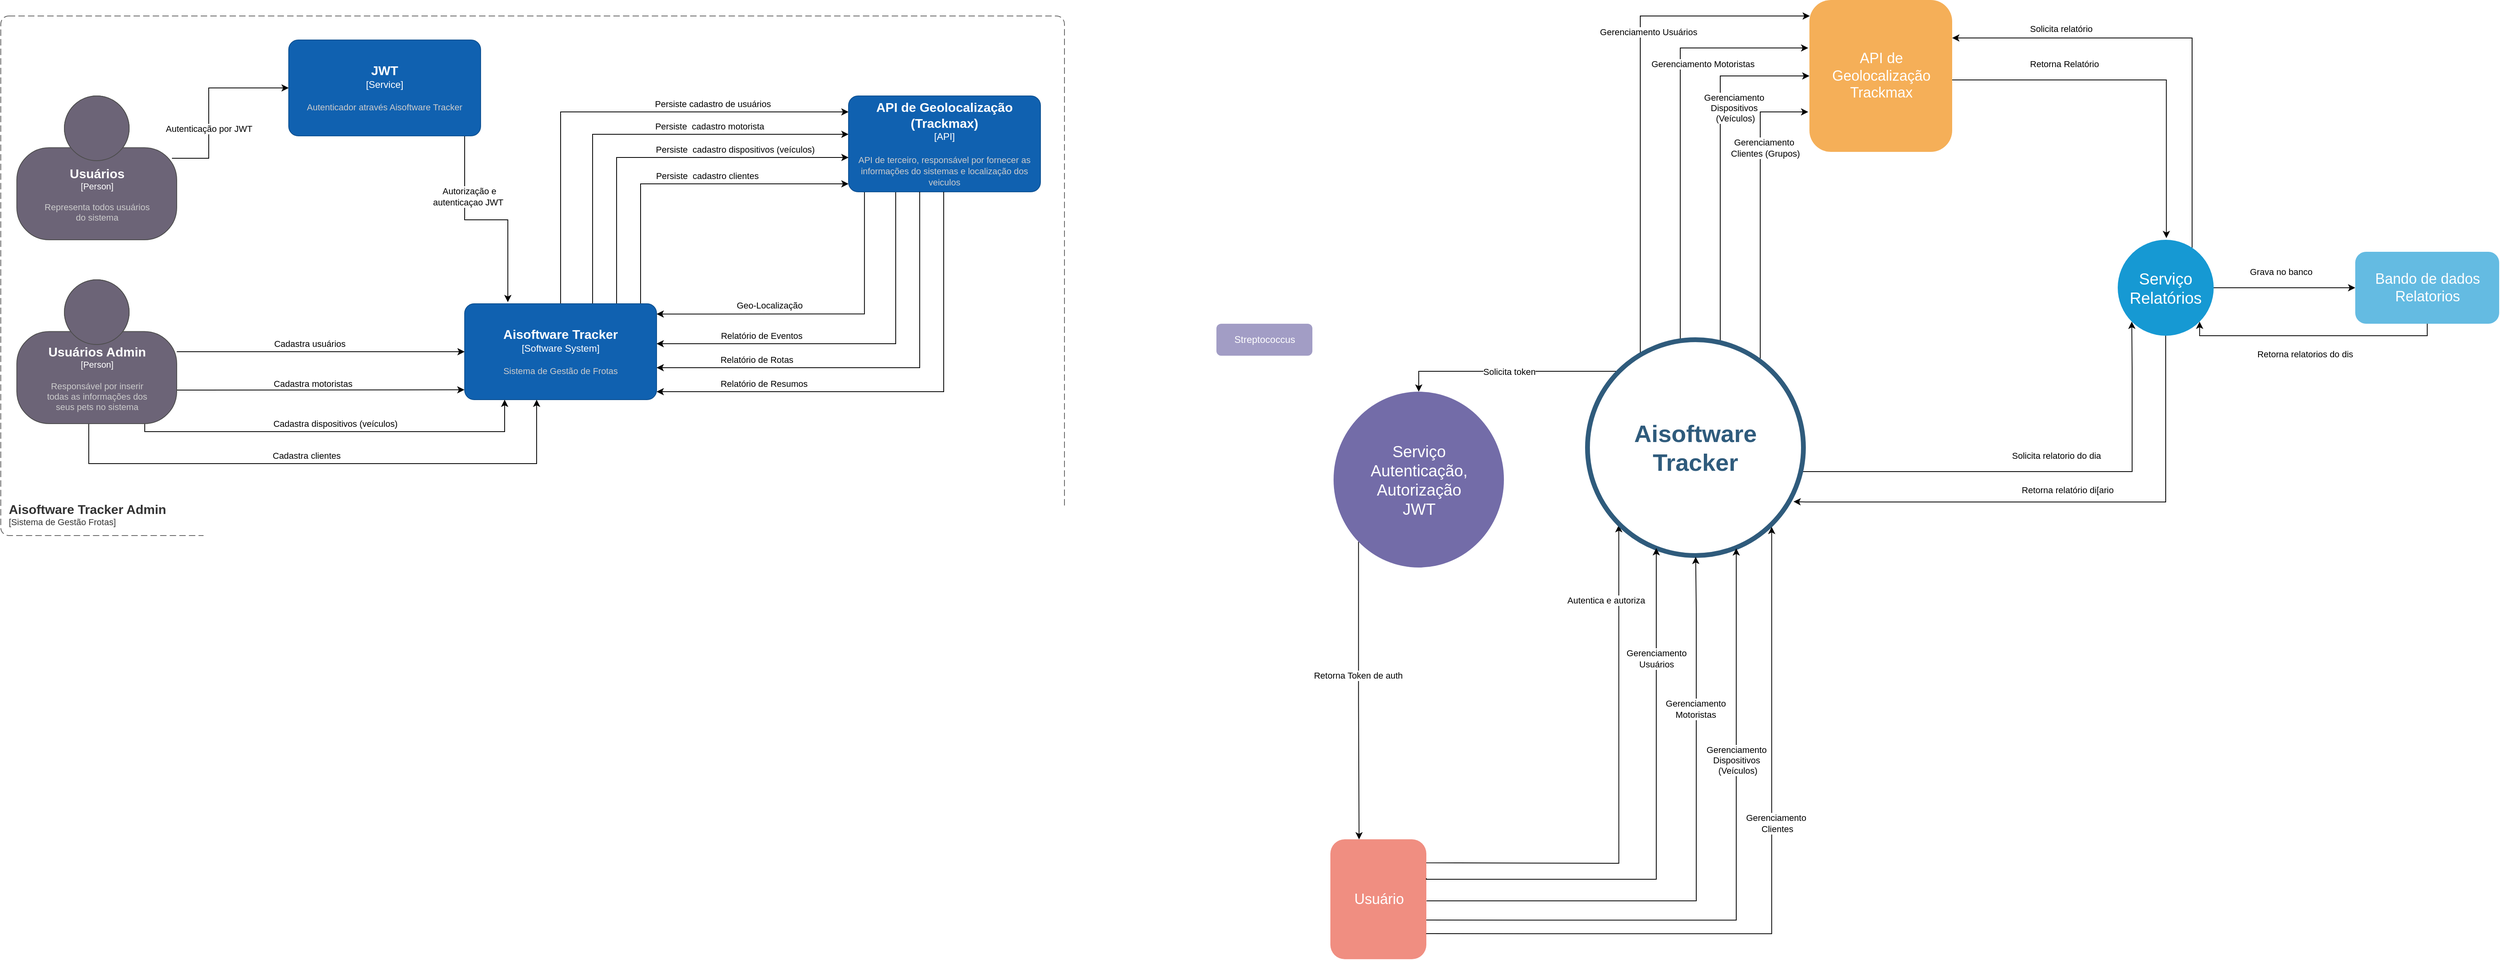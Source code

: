 <mxfile version="20.2.3" type="device"><diagram id="1LQYR9zd2X4RSZXD0-Lx" name="Página-1"><mxGraphModel dx="6367" dy="3634" grid="1" gridSize="10" guides="1" tooltips="1" connect="1" arrows="1" fold="1" page="1" pageScale="1" pageWidth="827" pageHeight="1169" math="0" shadow="0"><root><mxCell id="0"/><mxCell id="1" parent="0"/><mxCell id="N31Itm3aYIPk7wBwoB-7-45" style="edgeStyle=orthogonalEdgeStyle;rounded=0;orthogonalLoop=1;jettySize=auto;html=1;" parent="1" source="N31Itm3aYIPk7wBwoB-7-12" target="N31Itm3aYIPk7wBwoB-7-36" edge="1"><mxGeometry relative="1" as="geometry"><Array as="points"><mxPoint x="-20" y="-880"/></Array></mxGeometry></mxCell><mxCell id="N31Itm3aYIPk7wBwoB-7-52" value="Persiste cadastro de usuários" style="edgeLabel;html=1;align=center;verticalAlign=middle;resizable=0;points=[];" parent="N31Itm3aYIPk7wBwoB-7-45" vertex="1" connectable="0"><mxGeometry x="0.3" y="-2" relative="1" as="geometry"><mxPoint x="40" y="-12" as="offset"/></mxGeometry></mxCell><mxCell id="N31Itm3aYIPk7wBwoB-7-46" style="edgeStyle=orthogonalEdgeStyle;rounded=0;orthogonalLoop=1;jettySize=auto;html=1;entryX=0;entryY=0.5;entryDx=0;entryDy=0;entryPerimeter=0;" parent="1" edge="1"><mxGeometry relative="1" as="geometry"><Array as="points"><mxPoint x="20" y="-852"/></Array><mxPoint x="20" y="-640" as="sourcePoint"/><mxPoint x="340" y="-852" as="targetPoint"/></mxGeometry></mxCell><mxCell id="N31Itm3aYIPk7wBwoB-7-53" value="Persiste&amp;nbsp; cadastro motorista" style="edgeLabel;html=1;align=center;verticalAlign=middle;resizable=0;points=[];" parent="N31Itm3aYIPk7wBwoB-7-46" vertex="1" connectable="0"><mxGeometry x="0.335" relative="1" as="geometry"><mxPoint x="3" y="-10" as="offset"/></mxGeometry></mxCell><mxCell id="N31Itm3aYIPk7wBwoB-7-55" style="edgeStyle=orthogonalEdgeStyle;rounded=0;orthogonalLoop=1;jettySize=auto;html=1;" parent="1" edge="1"><mxGeometry relative="1" as="geometry"><Array as="points"><mxPoint x="80" y="-790"/></Array><mxPoint x="80" y="-640" as="sourcePoint"/><mxPoint x="340" y="-790" as="targetPoint"/></mxGeometry></mxCell><mxCell id="N31Itm3aYIPk7wBwoB-7-58" value="Persiste&amp;nbsp; cadastro clientes" style="edgeLabel;html=1;align=center;verticalAlign=middle;resizable=0;points=[];" parent="N31Itm3aYIPk7wBwoB-7-55" vertex="1" connectable="0"><mxGeometry x="0.081" y="3" relative="1" as="geometry"><mxPoint x="11" y="-7" as="offset"/></mxGeometry></mxCell><mxCell id="N31Itm3aYIPk7wBwoB-7-56" style="edgeStyle=orthogonalEdgeStyle;rounded=0;orthogonalLoop=1;jettySize=auto;html=1;entryX=0;entryY=0.75;entryDx=0;entryDy=0;entryPerimeter=0;" parent="1" edge="1"><mxGeometry relative="1" as="geometry"><mxPoint x="50" y="-640" as="sourcePoint"/><mxPoint x="340" y="-823" as="targetPoint"/><Array as="points"><mxPoint x="50" y="-653"/><mxPoint x="50" y="-823"/></Array></mxGeometry></mxCell><mxCell id="N31Itm3aYIPk7wBwoB-7-57" value="Persiste&amp;nbsp; cadastro dispositivos (veículos)" style="edgeLabel;html=1;align=center;verticalAlign=middle;resizable=0;points=[];" parent="N31Itm3aYIPk7wBwoB-7-56" vertex="1" connectable="0"><mxGeometry x="0.315" y="4" relative="1" as="geometry"><mxPoint x="20" y="-6" as="offset"/></mxGeometry></mxCell><object placeholders="1" c4Name="Aisoftware Tracker" c4Type="Software System" c4Description="Sistema de Gestão de Frotas " label="&lt;font style=&quot;font-size: 16px&quot;&gt;&lt;b&gt;%c4Name%&lt;/b&gt;&lt;/font&gt;&lt;div&gt;[%c4Type%]&lt;/div&gt;&lt;br&gt;&lt;div&gt;&lt;font style=&quot;font-size: 11px&quot;&gt;&lt;font color=&quot;#cccccc&quot;&gt;%c4Description%&lt;/font&gt;&lt;/div&gt;" id="N31Itm3aYIPk7wBwoB-7-12"><mxCell style="rounded=1;whiteSpace=wrap;html=1;labelBackgroundColor=none;fillColor=#1061B0;fontColor=#ffffff;align=center;arcSize=10;strokeColor=#0D5091;metaEdit=1;resizable=0;points=[[0.25,0,0],[0.5,0,0],[0.75,0,0],[1,0.25,0],[1,0.5,0],[1,0.75,0],[0.75,1,0],[0.5,1,0],[0.25,1,0],[0,0.75,0],[0,0.5,0],[0,0.25,0]];" parent="1" vertex="1"><mxGeometry x="-140" y="-640" width="240" height="120" as="geometry"/></mxCell></object><mxCell id="N31Itm3aYIPk7wBwoB-7-13" style="shape=connector;rounded=0;orthogonalLoop=1;jettySize=auto;html=1;labelBackgroundColor=default;fontFamily=Helvetica;fontSize=11;fontColor=default;endArrow=classic;strokeColor=default;exitX=0.97;exitY=0.433;exitDx=0;exitDy=0;exitPerimeter=0;entryX=0;entryY=0.5;entryDx=0;entryDy=0;entryPerimeter=0;" parent="1" source="N31Itm3aYIPk7wBwoB-7-35" target="N31Itm3aYIPk7wBwoB-7-34" edge="1"><mxGeometry relative="1" as="geometry"><mxPoint x="-580" y="-890" as="sourcePoint"/><mxPoint x="-380" y="-930" as="targetPoint"/><Array as="points"><mxPoint x="-460" y="-822"/><mxPoint x="-460" y="-910"/><mxPoint x="-400" y="-910"/></Array></mxGeometry></mxCell><mxCell id="N31Itm3aYIPk7wBwoB-7-14" value="Autenticação por JWT" style="edgeLabel;html=1;align=center;verticalAlign=middle;resizable=0;points=[];fontSize=11;fontFamily=Helvetica;fontColor=default;" parent="N31Itm3aYIPk7wBwoB-7-13" vertex="1" connectable="0"><mxGeometry x="0.117" y="6" relative="1" as="geometry"><mxPoint x="6" y="47" as="offset"/></mxGeometry></mxCell><mxCell id="N31Itm3aYIPk7wBwoB-7-17" style="edgeStyle=orthogonalEdgeStyle;shape=connector;curved=1;rounded=0;orthogonalLoop=1;jettySize=auto;html=1;entryX=0;entryY=0.5;entryDx=0;entryDy=0;entryPerimeter=0;labelBackgroundColor=default;fontFamily=Helvetica;fontSize=11;fontColor=default;endArrow=classic;strokeColor=default;" parent="1" source="N31Itm3aYIPk7wBwoB-7-25" target="N31Itm3aYIPk7wBwoB-7-12" edge="1"><mxGeometry relative="1" as="geometry"/></mxCell><mxCell id="N31Itm3aYIPk7wBwoB-7-18" value="Cadastra usuários" style="edgeLabel;html=1;align=center;verticalAlign=middle;resizable=0;points=[];fontSize=11;fontFamily=Helvetica;fontColor=default;" parent="N31Itm3aYIPk7wBwoB-7-17" vertex="1" connectable="0"><mxGeometry x="-0.298" y="6" relative="1" as="geometry"><mxPoint x="39" y="-4" as="offset"/></mxGeometry></mxCell><mxCell id="N31Itm3aYIPk7wBwoB-7-19" style="edgeStyle=orthogonalEdgeStyle;shape=connector;curved=1;rounded=0;orthogonalLoop=1;jettySize=auto;html=1;entryX=-0.001;entryY=0.897;entryDx=0;entryDy=0;entryPerimeter=0;labelBackgroundColor=default;fontFamily=Helvetica;fontSize=11;fontColor=default;endArrow=classic;strokeColor=default;" parent="1" target="N31Itm3aYIPk7wBwoB-7-12" edge="1"><mxGeometry relative="1" as="geometry"><mxPoint x="-500" y="-532" as="sourcePoint"/></mxGeometry></mxCell><mxCell id="N31Itm3aYIPk7wBwoB-7-20" value="Cadastra motoristas" style="edgeLabel;html=1;align=center;verticalAlign=middle;resizable=0;points=[];fontSize=11;fontFamily=Helvetica;fontColor=default;" parent="N31Itm3aYIPk7wBwoB-7-19" vertex="1" connectable="0"><mxGeometry x="0.083" y="2" relative="1" as="geometry"><mxPoint x="-25" y="-6" as="offset"/></mxGeometry></mxCell><mxCell id="N31Itm3aYIPk7wBwoB-7-21" style="edgeStyle=orthogonalEdgeStyle;rounded=0;orthogonalLoop=1;jettySize=auto;html=1;" parent="1" source="N31Itm3aYIPk7wBwoB-7-25" edge="1"><mxGeometry relative="1" as="geometry"><Array as="points"><mxPoint x="-540" y="-480"/><mxPoint x="-90" y="-480"/></Array><mxPoint x="-90" y="-520" as="targetPoint"/></mxGeometry></mxCell><mxCell id="N31Itm3aYIPk7wBwoB-7-22" value="Cadastra dispositivos (veículos)" style="edgeLabel;html=1;align=center;verticalAlign=middle;resizable=0;points=[];" parent="N31Itm3aYIPk7wBwoB-7-21" vertex="1" connectable="0"><mxGeometry x="-0.152" relative="1" as="geometry"><mxPoint x="36" y="-10" as="offset"/></mxGeometry></mxCell><mxCell id="N31Itm3aYIPk7wBwoB-7-23" style="edgeStyle=orthogonalEdgeStyle;rounded=0;orthogonalLoop=1;jettySize=auto;html=1;" parent="1" source="N31Itm3aYIPk7wBwoB-7-25" edge="1"><mxGeometry relative="1" as="geometry"><mxPoint x="-50" y="-520" as="targetPoint"/><Array as="points"><mxPoint x="-610" y="-440"/><mxPoint x="-50" y="-440"/></Array></mxGeometry></mxCell><mxCell id="N31Itm3aYIPk7wBwoB-7-24" value="Cadastra clientes" style="edgeLabel;html=1;align=center;verticalAlign=middle;resizable=0;points=[];" parent="N31Itm3aYIPk7wBwoB-7-23" vertex="1" connectable="0"><mxGeometry x="-0.408" y="1" relative="1" as="geometry"><mxPoint x="118" y="-9" as="offset"/></mxGeometry></mxCell><object placeholders="1" c4Name="Usuários Admin" c4Type="Person" c4Description="Responsável por inserir &#10;todas as informações dos &#10;seus pets no sistema" label="&lt;font style=&quot;font-size: 16px&quot;&gt;&lt;b&gt;%c4Name%&lt;/b&gt;&lt;/font&gt;&lt;div&gt;[%c4Type%]&lt;/div&gt;&lt;br&gt;&lt;div&gt;&lt;font style=&quot;font-size: 11px&quot;&gt;&lt;font color=&quot;#cccccc&quot;&gt;%c4Description%&lt;/font&gt;&lt;/div&gt;" id="N31Itm3aYIPk7wBwoB-7-25"><mxCell style="html=1;fontSize=11;dashed=0;whitespace=wrap;fillColor=#6C6477;strokeColor=#4D4D4D;fontColor=#ffffff;shape=mxgraph.c4.person2;align=center;metaEdit=1;points=[[0.5,0,0],[1,0.5,0],[1,0.75,0],[0.75,1,0],[0.5,1,0],[0.25,1,0],[0,0.75,0],[0,0.5,0]];resizable=0;" parent="1" vertex="1"><mxGeometry x="-700" y="-670" width="200" height="180" as="geometry"/></mxCell></object><object placeholders="1" c4Name="Aisoftware Tracker Admin" c4Type="SystemScopeBoundary" c4Application="Sistema de Gestão Frotas" label="&lt;font style=&quot;font-size: 16px&quot;&gt;&lt;b&gt;&lt;div style=&quot;text-align: left&quot;&gt;%c4Name%&lt;/div&gt;&lt;/b&gt;&lt;/font&gt;&lt;div style=&quot;text-align: left&quot;&gt;[%c4Application%]&lt;/div&gt;" id="N31Itm3aYIPk7wBwoB-7-26"><mxCell style="rounded=1;fontSize=11;whiteSpace=wrap;html=1;dashed=1;arcSize=20;fillColor=none;strokeColor=#666666;fontColor=#333333;labelBackgroundColor=none;align=left;verticalAlign=bottom;labelBorderColor=none;spacingTop=0;spacing=10;dashPattern=8 4;metaEdit=1;rotatable=0;perimeter=rectanglePerimeter;noLabel=0;labelPadding=0;allowArrows=0;connectable=0;expand=0;recursiveResize=0;editable=1;pointerEvents=0;absoluteArcSize=1;points=[[0.25,0,0],[0.5,0,0],[0.75,0,0],[1,0.25,0],[1,0.5,0],[1,0.75,0],[0.75,1,0],[0.5,1,0],[0.25,1,0],[0,0.75,0],[0,0.5,0],[0,0.25,0]];" parent="1" vertex="1"><mxGeometry x="-720" y="-1000" width="1330" height="650" as="geometry"/></mxCell></object><mxCell id="N31Itm3aYIPk7wBwoB-7-38" style="edgeStyle=orthogonalEdgeStyle;rounded=0;orthogonalLoop=1;jettySize=auto;html=1;entryX=0.225;entryY=-0.017;entryDx=0;entryDy=0;entryPerimeter=0;" parent="1" source="N31Itm3aYIPk7wBwoB-7-34" target="N31Itm3aYIPk7wBwoB-7-12" edge="1"><mxGeometry relative="1" as="geometry"><Array as="points"><mxPoint x="-140" y="-745"/><mxPoint x="-86" y="-745"/></Array></mxGeometry></mxCell><mxCell id="N31Itm3aYIPk7wBwoB-7-39" value="&amp;nbsp;Autorização e &lt;br&gt;autenticaçao JWT&lt;br&gt;" style="edgeLabel;html=1;align=center;verticalAlign=middle;resizable=0;points=[];" parent="N31Itm3aYIPk7wBwoB-7-38" vertex="1" connectable="0"><mxGeometry x="-0.42" y="4" relative="1" as="geometry"><mxPoint as="offset"/></mxGeometry></mxCell><object placeholders="1" c4Name="JWT" c4Type="Service" c4Description="Autenticador através Aisoftware Tracker" label="&lt;font style=&quot;font-size: 16px&quot;&gt;&lt;b&gt;%c4Name%&lt;/b&gt;&lt;/font&gt;&lt;div&gt;[%c4Type%]&lt;/div&gt;&lt;br&gt;&lt;div&gt;&lt;font style=&quot;font-size: 11px&quot;&gt;&lt;font color=&quot;#cccccc&quot;&gt;%c4Description%&lt;/font&gt;&lt;/div&gt;" id="N31Itm3aYIPk7wBwoB-7-34"><mxCell style="rounded=1;whiteSpace=wrap;html=1;labelBackgroundColor=none;fillColor=#1061B0;fontColor=#ffffff;align=center;arcSize=10;strokeColor=#0D5091;metaEdit=1;resizable=0;points=[[0.25,0,0],[0.5,0,0],[0.75,0,0],[1,0.25,0],[1,0.5,0],[1,0.75,0],[0.75,1,0],[0.5,1,0],[0.25,1,0],[0,0.75,0],[0,0.5,0],[0,0.25,0]];" parent="1" vertex="1"><mxGeometry x="-360" y="-970" width="240" height="120" as="geometry"/></mxCell></object><object placeholders="1" c4Name="Usuários" c4Type="Person" c4Description="Representa todos usuários &#10;do sistema" label="&lt;font style=&quot;font-size: 16px&quot;&gt;&lt;b&gt;%c4Name%&lt;/b&gt;&lt;/font&gt;&lt;div&gt;[%c4Type%]&lt;/div&gt;&lt;br&gt;&lt;div&gt;&lt;font style=&quot;font-size: 11px&quot;&gt;&lt;font color=&quot;#cccccc&quot;&gt;%c4Description%&lt;/font&gt;&lt;/div&gt;" id="N31Itm3aYIPk7wBwoB-7-35"><mxCell style="html=1;fontSize=11;dashed=0;whitespace=wrap;fillColor=#6C6477;strokeColor=#4D4D4D;fontColor=#ffffff;shape=mxgraph.c4.person2;align=center;metaEdit=1;points=[[0.5,0,0],[1,0.5,0],[1,0.75,0],[0.75,1,0],[0.5,1,0],[0.25,1,0],[0,0.75,0],[0,0.5,0]];resizable=0;" parent="1" vertex="1"><mxGeometry x="-700" y="-900" width="200" height="180" as="geometry"/></mxCell></object><mxCell id="sWD3FOQLa50WRx3ugWFs-12" style="edgeStyle=orthogonalEdgeStyle;rounded=0;orthogonalLoop=1;jettySize=auto;html=1;entryX=1;entryY=0.107;entryDx=0;entryDy=0;entryPerimeter=0;fontSize=18;exitX=0.083;exitY=0.999;exitDx=0;exitDy=0;exitPerimeter=0;" edge="1" parent="1" source="N31Itm3aYIPk7wBwoB-7-36" target="N31Itm3aYIPk7wBwoB-7-12"><mxGeometry relative="1" as="geometry"><Array as="points"><mxPoint x="360" y="-627"/></Array></mxGeometry></mxCell><mxCell id="sWD3FOQLa50WRx3ugWFs-13" value="&lt;font style=&quot;font-size: 11px;&quot;&gt;Geo-Localização&lt;/font&gt;" style="edgeLabel;html=1;align=center;verticalAlign=middle;resizable=0;points=[];fontSize=18;" vertex="1" connectable="0" parent="sWD3FOQLa50WRx3ugWFs-12"><mxGeometry x="0.423" y="1" relative="1" as="geometry"><mxPoint x="21" y="-14" as="offset"/></mxGeometry></mxCell><mxCell id="sWD3FOQLa50WRx3ugWFs-14" style="edgeStyle=orthogonalEdgeStyle;rounded=0;orthogonalLoop=1;jettySize=auto;html=1;fontSize=18;" edge="1" parent="1"><mxGeometry relative="1" as="geometry"><mxPoint x="100" y="-590" as="targetPoint"/><mxPoint x="399" y="-780" as="sourcePoint"/><Array as="points"><mxPoint x="399" y="-590"/></Array></mxGeometry></mxCell><mxCell id="sWD3FOQLa50WRx3ugWFs-17" value="Relatório de Eventos" style="edgeLabel;html=1;align=center;verticalAlign=middle;resizable=0;points=[];fontSize=11;" vertex="1" connectable="0" parent="sWD3FOQLa50WRx3ugWFs-14"><mxGeometry x="0.597" y="-2" relative="1" as="geometry"><mxPoint x="32" y="-8" as="offset"/></mxGeometry></mxCell><object placeholders="1" c4Name="API de Geolocalização (Trackmax)" c4Type="API" c4Description="API de terceiro, responsável por fornecer as informações do sistemas e localização dos veiculos" label="&lt;font style=&quot;font-size: 16px&quot;&gt;&lt;b&gt;%c4Name%&lt;/b&gt;&lt;/font&gt;&lt;div&gt;[%c4Type%]&lt;/div&gt;&lt;br&gt;&lt;div&gt;&lt;font style=&quot;font-size: 11px&quot;&gt;&lt;font color=&quot;#cccccc&quot;&gt;%c4Description%&lt;/font&gt;&lt;/div&gt;" id="N31Itm3aYIPk7wBwoB-7-36"><mxCell style="rounded=1;whiteSpace=wrap;html=1;labelBackgroundColor=none;fillColor=#1061B0;fontColor=#ffffff;align=center;arcSize=10;strokeColor=#0D5091;metaEdit=1;resizable=0;points=[[0.25,0,0],[0.5,0,0],[0.75,0,0],[1,0.25,0],[1,0.5,0],[1,0.75,0],[0.75,1,0],[0.5,1,0],[0.25,1,0],[0,0.75,0],[0,0.5,0],[0,0.25,0]];" parent="1" vertex="1"><mxGeometry x="340" y="-900" width="240" height="120" as="geometry"/></mxCell></object><mxCell id="N31Itm3aYIPk7wBwoB-7-263" style="edgeStyle=orthogonalEdgeStyle;rounded=0;orthogonalLoop=1;jettySize=auto;html=1;entryX=0.954;entryY=0.75;entryDx=0;entryDy=0;entryPerimeter=0;" parent="1" source="N31Itm3aYIPk7wBwoB-7-62" target="N31Itm3aYIPk7wBwoB-7-224" edge="1"><mxGeometry relative="1" as="geometry"><Array as="points"><mxPoint x="1987" y="-392"/><mxPoint x="1537" y="-392"/></Array></mxGeometry></mxCell><mxCell id="N31Itm3aYIPk7wBwoB-7-264" value="Retorna relatório di[ario" style="edgeLabel;html=1;align=center;verticalAlign=middle;resizable=0;points=[];" parent="N31Itm3aYIPk7wBwoB-7-263" vertex="1" connectable="0"><mxGeometry x="-0.151" y="1" relative="1" as="geometry"><mxPoint x="-45" y="-16" as="offset"/></mxGeometry></mxCell><mxCell id="N31Itm3aYIPk7wBwoB-7-266" style="edgeStyle=orthogonalEdgeStyle;rounded=0;orthogonalLoop=1;jettySize=auto;html=1;entryX=1;entryY=0.25;entryDx=0;entryDy=0;" parent="1" source="N31Itm3aYIPk7wBwoB-7-62" edge="1"><mxGeometry relative="1" as="geometry"><mxPoint x="2340" y="-700" as="sourcePoint"/><mxPoint x="1720" y="-972.5" as="targetPoint"/><Array as="points"><mxPoint x="2020" y="-973"/></Array></mxGeometry></mxCell><mxCell id="N31Itm3aYIPk7wBwoB-7-268" value="Solicita relatório" style="edgeLabel;html=1;align=center;verticalAlign=middle;resizable=0;points=[];" parent="N31Itm3aYIPk7wBwoB-7-266" vertex="1" connectable="0"><mxGeometry x="0.539" y="-5" relative="1" as="geometry"><mxPoint x="6" y="-7" as="offset"/></mxGeometry></mxCell><mxCell id="N31Itm3aYIPk7wBwoB-7-271" style="edgeStyle=orthogonalEdgeStyle;rounded=0;orthogonalLoop=1;jettySize=auto;html=1;entryX=0;entryY=0.5;entryDx=0;entryDy=0;" parent="1" source="N31Itm3aYIPk7wBwoB-7-62" target="N31Itm3aYIPk7wBwoB-7-146" edge="1"><mxGeometry relative="1" as="geometry"><Array as="points"><mxPoint x="2170" y="-660"/><mxPoint x="2170" y="-660"/></Array></mxGeometry></mxCell><mxCell id="N31Itm3aYIPk7wBwoB-7-272" value="Grava no banco" style="edgeLabel;html=1;align=center;verticalAlign=middle;resizable=0;points=[];" parent="N31Itm3aYIPk7wBwoB-7-271" vertex="1" connectable="0"><mxGeometry x="-0.352" y="1" relative="1" as="geometry"><mxPoint x="26" y="-19" as="offset"/></mxGeometry></mxCell><mxCell id="N31Itm3aYIPk7wBwoB-7-62" value="Serviço&lt;br&gt;Relatórios" style="ellipse;whiteSpace=wrap;html=1;shadow=0;fontFamily=Helvetica;fontSize=20;fontColor=#FFFFFF;align=center;strokeWidth=3;fillColor=#1699D3;strokeColor=none;" parent="1" vertex="1"><mxGeometry x="1927" y="-720" width="120" height="120" as="geometry"/></mxCell><mxCell id="N31Itm3aYIPk7wBwoB-7-267" style="edgeStyle=orthogonalEdgeStyle;rounded=0;orthogonalLoop=1;jettySize=auto;html=1;entryX=0.507;entryY=-0.018;entryDx=0;entryDy=0;entryPerimeter=0;" parent="1" source="N31Itm3aYIPk7wBwoB-7-107" target="N31Itm3aYIPk7wBwoB-7-62" edge="1"><mxGeometry relative="1" as="geometry"><mxPoint x="2300" y="-470" as="targetPoint"/><Array as="points"><mxPoint x="1988" y="-920"/></Array></mxGeometry></mxCell><mxCell id="N31Itm3aYIPk7wBwoB-7-269" value="Retorna Relatório" style="edgeLabel;html=1;align=center;verticalAlign=middle;resizable=0;points=[];" parent="N31Itm3aYIPk7wBwoB-7-267" vertex="1" connectable="0"><mxGeometry x="-0.123" y="-1" relative="1" as="geometry"><mxPoint x="-64" y="-21" as="offset"/></mxGeometry></mxCell><mxCell id="N31Itm3aYIPk7wBwoB-7-107" value="&lt;font style=&quot;font-size: 18px;&quot;&gt;API de &lt;br&gt;Geolocalização&lt;br&gt;Trackmax&lt;/font&gt;" style="rounded=1;fillColor=#f5af58;strokeColor=none;strokeWidth=3;shadow=0;html=1;fontColor=#FFFFFF;" parent="1" vertex="1"><mxGeometry x="1541.5" y="-1020" width="178.5" height="190" as="geometry"/></mxCell><mxCell id="N31Itm3aYIPk7wBwoB-7-273" style="edgeStyle=orthogonalEdgeStyle;rounded=0;orthogonalLoop=1;jettySize=auto;html=1;entryX=1;entryY=1;entryDx=0;entryDy=0;" parent="1" source="N31Itm3aYIPk7wBwoB-7-146" target="N31Itm3aYIPk7wBwoB-7-62" edge="1"><mxGeometry relative="1" as="geometry"><Array as="points"><mxPoint x="2314" y="-600"/><mxPoint x="2029" y="-600"/></Array></mxGeometry></mxCell><mxCell id="N31Itm3aYIPk7wBwoB-7-274" value="Retorna relatorios do dis" style="edgeLabel;html=1;align=center;verticalAlign=middle;resizable=0;points=[];" parent="N31Itm3aYIPk7wBwoB-7-273" vertex="1" connectable="0"><mxGeometry x="0.317" y="-1" relative="1" as="geometry"><mxPoint x="41" y="24" as="offset"/></mxGeometry></mxCell><mxCell id="N31Itm3aYIPk7wBwoB-7-146" value="&lt;font style=&quot;font-size: 18px;&quot;&gt;Bando de dados&lt;br&gt;Relatorios&lt;/font&gt;" style="rounded=1;fillColor=#64BBE2;strokeColor=none;strokeWidth=3;shadow=0;html=1;fontColor=#FFFFFF;" parent="1" vertex="1"><mxGeometry x="2224" y="-705" width="180" height="90" as="geometry"/></mxCell><mxCell id="N31Itm3aYIPk7wBwoB-7-166" value="Streptococcus" style="rounded=1;fillColor=#a29dc5;strokeColor=none;strokeWidth=3;shadow=0;html=1;fontColor=#FFFFFF;" parent="1" vertex="1"><mxGeometry x="800" y="-615" width="120" height="40" as="geometry"/></mxCell><mxCell id="N31Itm3aYIPk7wBwoB-7-275" style="edgeStyle=orthogonalEdgeStyle;rounded=0;orthogonalLoop=1;jettySize=auto;html=1;exitX=1.005;exitY=0.196;exitDx=0;exitDy=0;exitPerimeter=0;entryX=0.145;entryY=0.859;entryDx=0;entryDy=0;entryPerimeter=0;" parent="1" source="N31Itm3aYIPk7wBwoB-7-199" target="N31Itm3aYIPk7wBwoB-7-224" edge="1"><mxGeometry relative="1" as="geometry"><Array as="points"><mxPoint x="1062" y="59"/><mxPoint x="1303" y="60"/></Array><mxPoint x="1065" y="59.54" as="sourcePoint"/><mxPoint x="1306" y="-350" as="targetPoint"/></mxGeometry></mxCell><mxCell id="N31Itm3aYIPk7wBwoB-7-278" value="Autentica e autoriza" style="edgeLabel;html=1;align=center;verticalAlign=middle;resizable=0;points=[];" parent="N31Itm3aYIPk7wBwoB-7-275" vertex="1" connectable="0"><mxGeometry x="-0.204" y="1" relative="1" as="geometry"><mxPoint x="-15" y="-307" as="offset"/></mxGeometry></mxCell><mxCell id="N31Itm3aYIPk7wBwoB-7-199" value="&lt;font style=&quot;font-size: 18px;&quot;&gt;Usuário&lt;/font&gt;" style="rounded=1;fillColor=#f08e81;strokeColor=none;strokeWidth=3;shadow=0;html=1;fontColor=#FFFFFF;" parent="1" vertex="1"><mxGeometry x="942.5" y="30" width="120" height="150" as="geometry"/></mxCell><mxCell id="N31Itm3aYIPk7wBwoB-7-253" style="edgeStyle=orthogonalEdgeStyle;rounded=0;orthogonalLoop=1;jettySize=auto;html=1;" parent="1" source="N31Itm3aYIPk7wBwoB-7-224" edge="1"><mxGeometry relative="1" as="geometry"><mxPoint x="1542" y="-1000" as="targetPoint"/><Array as="points"><mxPoint x="1330" y="-1000"/></Array></mxGeometry></mxCell><mxCell id="N31Itm3aYIPk7wBwoB-7-254" value="Gerenciamento Usuários&lt;br&gt;" style="edgeLabel;html=1;align=center;verticalAlign=middle;resizable=0;points=[];" parent="N31Itm3aYIPk7wBwoB-7-253" vertex="1" connectable="0"><mxGeometry x="-0.402" y="2" relative="1" as="geometry"><mxPoint x="12" y="-214" as="offset"/></mxGeometry></mxCell><mxCell id="N31Itm3aYIPk7wBwoB-7-255" style="edgeStyle=orthogonalEdgeStyle;rounded=0;orthogonalLoop=1;jettySize=auto;html=1;exitX=0.456;exitY=-0.001;exitDx=0;exitDy=0;exitPerimeter=0;" parent="1" source="N31Itm3aYIPk7wBwoB-7-224" edge="1"><mxGeometry relative="1" as="geometry"><mxPoint x="1540" y="-960" as="targetPoint"/><Array as="points"><mxPoint x="1380" y="-595"/><mxPoint x="1380" y="-960"/></Array></mxGeometry></mxCell><mxCell id="N31Itm3aYIPk7wBwoB-7-256" value="Gerenciamento Motoristas&lt;br&gt;" style="edgeLabel;html=1;align=center;verticalAlign=middle;resizable=0;points=[];" parent="N31Itm3aYIPk7wBwoB-7-255" vertex="1" connectable="0"><mxGeometry x="0.631" relative="1" as="geometry"><mxPoint x="-34" y="20" as="offset"/></mxGeometry></mxCell><mxCell id="N31Itm3aYIPk7wBwoB-7-257" style="edgeStyle=orthogonalEdgeStyle;rounded=0;orthogonalLoop=1;jettySize=auto;html=1;entryX=0;entryY=0.5;entryDx=0;entryDy=0;exitX=0.625;exitY=0.022;exitDx=0;exitDy=0;exitPerimeter=0;" parent="1" source="N31Itm3aYIPk7wBwoB-7-224" target="N31Itm3aYIPk7wBwoB-7-107" edge="1"><mxGeometry relative="1" as="geometry"><mxPoint x="1500" y="-800" as="targetPoint"/><Array as="points"><mxPoint x="1430" y="-589"/><mxPoint x="1430" y="-925"/></Array></mxGeometry></mxCell><mxCell id="N31Itm3aYIPk7wBwoB-7-258" value="Gerenciamento &lt;br&gt;Dispositivos&lt;br&gt;&amp;nbsp;(Veículos)" style="edgeLabel;html=1;align=center;verticalAlign=middle;resizable=0;points=[];" parent="N31Itm3aYIPk7wBwoB-7-257" vertex="1" connectable="0"><mxGeometry x="0.035" y="1" relative="1" as="geometry"><mxPoint x="18" y="-66" as="offset"/></mxGeometry></mxCell><mxCell id="N31Itm3aYIPk7wBwoB-7-259" style="edgeStyle=orthogonalEdgeStyle;rounded=0;orthogonalLoop=1;jettySize=auto;html=1;exitX=1;exitY=0;exitDx=0;exitDy=0;" parent="1" source="N31Itm3aYIPk7wBwoB-7-224" edge="1"><mxGeometry relative="1" as="geometry"><mxPoint x="1540" y="-880" as="targetPoint"/><Array as="points"><mxPoint x="1480" y="-555"/><mxPoint x="1480" y="-880"/></Array></mxGeometry></mxCell><mxCell id="N31Itm3aYIPk7wBwoB-7-260" value="Gerenciamento&amp;nbsp;&lt;br&gt;Clientes (Grupos)" style="edgeLabel;html=1;align=center;verticalAlign=middle;resizable=0;points=[];" parent="N31Itm3aYIPk7wBwoB-7-259" vertex="1" connectable="0"><mxGeometry x="0.166" y="1" relative="1" as="geometry"><mxPoint x="7" y="-62" as="offset"/></mxGeometry></mxCell><mxCell id="N31Itm3aYIPk7wBwoB-7-261" style="edgeStyle=orthogonalEdgeStyle;rounded=0;orthogonalLoop=1;jettySize=auto;html=1;entryX=0;entryY=1;entryDx=0;entryDy=0;" parent="1" source="N31Itm3aYIPk7wBwoB-7-224" edge="1" target="N31Itm3aYIPk7wBwoB-7-62"><mxGeometry relative="1" as="geometry"><mxPoint x="1930" y="-670" as="targetPoint"/><Array as="points"><mxPoint x="1945" y="-430"/><mxPoint x="1945" y="-560"/></Array></mxGeometry></mxCell><mxCell id="N31Itm3aYIPk7wBwoB-7-262" value="Solicita relatorio do dia" style="edgeLabel;html=1;align=center;verticalAlign=middle;resizable=0;points=[];" parent="N31Itm3aYIPk7wBwoB-7-261" vertex="1" connectable="0"><mxGeometry x="0.175" y="-5" relative="1" as="geometry"><mxPoint x="-34" y="-25" as="offset"/></mxGeometry></mxCell><mxCell id="N31Itm3aYIPk7wBwoB-7-279" value="Solicita token" style="edgeStyle=orthogonalEdgeStyle;rounded=0;orthogonalLoop=1;jettySize=auto;html=1;exitX=0;exitY=0;exitDx=0;exitDy=0;entryX=0.5;entryY=0;entryDx=0;entryDy=0;" parent="1" source="N31Itm3aYIPk7wBwoB-7-224" target="N31Itm3aYIPk7wBwoB-7-276" edge="1"><mxGeometry relative="1" as="geometry"/></mxCell><mxCell id="N31Itm3aYIPk7wBwoB-7-224" value="Aisoftware &lt;br&gt;Tracker" style="ellipse;whiteSpace=wrap;html=1;shadow=0;fontFamily=Helvetica;fontSize=30;fontColor=#2F5B7C;align=center;strokeColor=#2F5B7C;strokeWidth=6;fillColor=#FFFFFF;fontStyle=1;gradientColor=none;" parent="1" vertex="1"><mxGeometry x="1264" y="-595" width="270" height="270" as="geometry"/></mxCell><mxCell id="N31Itm3aYIPk7wBwoB-7-281" style="edgeStyle=orthogonalEdgeStyle;rounded=0;orthogonalLoop=1;jettySize=auto;html=1;exitX=0;exitY=1;exitDx=0;exitDy=0;entryX=0.299;entryY=0.001;entryDx=0;entryDy=0;entryPerimeter=0;" parent="1" source="N31Itm3aYIPk7wBwoB-7-276" target="N31Itm3aYIPk7wBwoB-7-199" edge="1"><mxGeometry relative="1" as="geometry"/></mxCell><mxCell id="N31Itm3aYIPk7wBwoB-7-282" value="Retorna Token de auth" style="edgeLabel;html=1;align=center;verticalAlign=middle;resizable=0;points=[];" parent="N31Itm3aYIPk7wBwoB-7-281" vertex="1" connectable="0"><mxGeometry x="-0.195" y="1" relative="1" as="geometry"><mxPoint x="-2" y="17" as="offset"/></mxGeometry></mxCell><mxCell id="N31Itm3aYIPk7wBwoB-7-276" value="Serviço&lt;br&gt;Autenticação,&lt;br&gt;Autorização&lt;br&gt;JWT" style="ellipse;whiteSpace=wrap;html=1;shadow=0;fontFamily=Helvetica;fontSize=20;fontColor=#FFFFFF;align=center;strokeWidth=3;fillColor=#736ca8;strokeColor=none;" parent="1" vertex="1"><mxGeometry x="946.5" y="-530" width="213" height="220" as="geometry"/></mxCell><mxCell id="sWD3FOQLa50WRx3ugWFs-4" style="edgeStyle=orthogonalEdgeStyle;rounded=0;orthogonalLoop=1;jettySize=auto;html=1;exitX=1;exitY=0.325;exitDx=0;exitDy=0;exitPerimeter=0;" edge="1" parent="1" source="N31Itm3aYIPk7wBwoB-7-199" target="N31Itm3aYIPk7wBwoB-7-224"><mxGeometry relative="1" as="geometry"><mxPoint x="1340" y="-320" as="targetPoint"/><Array as="points"><mxPoint x="1063" y="80"/><mxPoint x="1350" y="80"/></Array><mxPoint x="1350.003" y="126.434" as="sourcePoint"/></mxGeometry></mxCell><mxCell id="sWD3FOQLa50WRx3ugWFs-5" value="Gerenciamento &lt;br&gt;Usuários" style="edgeLabel;html=1;align=center;verticalAlign=middle;resizable=0;points=[];" vertex="1" connectable="0" parent="sWD3FOQLa50WRx3ugWFs-4"><mxGeometry x="-0.402" y="2" relative="1" as="geometry"><mxPoint x="78" y="-274" as="offset"/></mxGeometry></mxCell><mxCell id="sWD3FOQLa50WRx3ugWFs-6" style="edgeStyle=orthogonalEdgeStyle;rounded=0;orthogonalLoop=1;jettySize=auto;html=1;exitX=1.002;exitY=0.513;exitDx=0;exitDy=0;exitPerimeter=0;entryX=0.501;entryY=1.006;entryDx=0;entryDy=0;entryPerimeter=0;" edge="1" parent="1" source="N31Itm3aYIPk7wBwoB-7-199" target="N31Itm3aYIPk7wBwoB-7-224"><mxGeometry relative="1" as="geometry"><mxPoint x="1559.95" y="-257.5" as="targetPoint"/><Array as="points"><mxPoint x="1400" y="107"/><mxPoint x="1400" y="-257"/><mxPoint x="1399" y="-257"/></Array><mxPoint x="1070" y="110" as="sourcePoint"/></mxGeometry></mxCell><mxCell id="sWD3FOQLa50WRx3ugWFs-7" value="Gerenciamento&lt;br&gt;Motoristas" style="edgeLabel;html=1;align=center;verticalAlign=middle;resizable=0;points=[];" vertex="1" connectable="0" parent="sWD3FOQLa50WRx3ugWFs-6"><mxGeometry x="0.631" relative="1" as="geometry"><mxPoint x="-1" y="49" as="offset"/></mxGeometry></mxCell><mxCell id="sWD3FOQLa50WRx3ugWFs-8" style="edgeStyle=orthogonalEdgeStyle;rounded=0;orthogonalLoop=1;jettySize=auto;html=1;exitX=1;exitY=0.667;exitDx=0;exitDy=0;exitPerimeter=0;" edge="1" parent="1"><mxGeometry relative="1" as="geometry"><mxPoint x="1450" y="-334.004" as="targetPoint"/><Array as="points"><mxPoint x="1450" y="131"/></Array><mxPoint x="1062.5" y="131.05" as="sourcePoint"/></mxGeometry></mxCell><mxCell id="sWD3FOQLa50WRx3ugWFs-9" value="Gerenciamento &lt;br&gt;Dispositivos&lt;br&gt;&amp;nbsp;(Veículos)" style="edgeLabel;html=1;align=center;verticalAlign=middle;resizable=0;points=[];" vertex="1" connectable="0" parent="sWD3FOQLa50WRx3ugWFs-8"><mxGeometry x="0.035" y="1" relative="1" as="geometry"><mxPoint x="1" y="-147" as="offset"/></mxGeometry></mxCell><mxCell id="sWD3FOQLa50WRx3ugWFs-10" style="edgeStyle=orthogonalEdgeStyle;rounded=0;orthogonalLoop=1;jettySize=auto;html=1;exitX=0.998;exitY=0.787;exitDx=0;exitDy=0;exitPerimeter=0;entryX=0.853;entryY=0.867;entryDx=0;entryDy=0;entryPerimeter=0;" edge="1" parent="1" source="N31Itm3aYIPk7wBwoB-7-199" target="N31Itm3aYIPk7wBwoB-7-224"><mxGeometry relative="1" as="geometry"><mxPoint x="1500" y="-310" as="targetPoint"/><Array as="points"><mxPoint x="1494" y="148"/></Array><mxPoint x="1514.409" y="147.041" as="sourcePoint"/></mxGeometry></mxCell><mxCell id="sWD3FOQLa50WRx3ugWFs-11" value="Gerenciamento&amp;nbsp;&lt;br&gt;Clientes" style="edgeLabel;html=1;align=center;verticalAlign=middle;resizable=0;points=[];" vertex="1" connectable="0" parent="sWD3FOQLa50WRx3ugWFs-10"><mxGeometry x="0.166" y="1" relative="1" as="geometry"><mxPoint x="7" y="-22" as="offset"/></mxGeometry></mxCell><mxCell id="sWD3FOQLa50WRx3ugWFs-15" style="edgeStyle=orthogonalEdgeStyle;rounded=0;orthogonalLoop=1;jettySize=auto;html=1;fontSize=18;" edge="1" parent="1"><mxGeometry relative="1" as="geometry"><mxPoint x="100" y="-560" as="targetPoint"/><mxPoint x="429" y="-780" as="sourcePoint"/><Array as="points"><mxPoint x="429" y="-560"/></Array></mxGeometry></mxCell><mxCell id="sWD3FOQLa50WRx3ugWFs-18" value="Relatório de Rotas" style="edgeLabel;html=1;align=center;verticalAlign=middle;resizable=0;points=[];fontSize=11;" vertex="1" connectable="0" parent="sWD3FOQLa50WRx3ugWFs-15"><mxGeometry x="0.365" y="-2" relative="1" as="geometry"><mxPoint x="-50" y="-8" as="offset"/></mxGeometry></mxCell><mxCell id="sWD3FOQLa50WRx3ugWFs-16" style="edgeStyle=orthogonalEdgeStyle;rounded=0;orthogonalLoop=1;jettySize=auto;html=1;fontSize=18;" edge="1" parent="1"><mxGeometry relative="1" as="geometry"><mxPoint x="100" y="-530" as="targetPoint"/><mxPoint x="459" y="-780" as="sourcePoint"/><Array as="points"><mxPoint x="459" y="-530"/></Array></mxGeometry></mxCell><mxCell id="sWD3FOQLa50WRx3ugWFs-19" value="Relatório de Resumos" style="edgeLabel;html=1;align=center;verticalAlign=middle;resizable=0;points=[];fontSize=11;" vertex="1" connectable="0" parent="sWD3FOQLa50WRx3ugWFs-16"><mxGeometry x="0.508" relative="1" as="geometry"><mxPoint x="-16" y="-10" as="offset"/></mxGeometry></mxCell></root></mxGraphModel></diagram></mxfile>